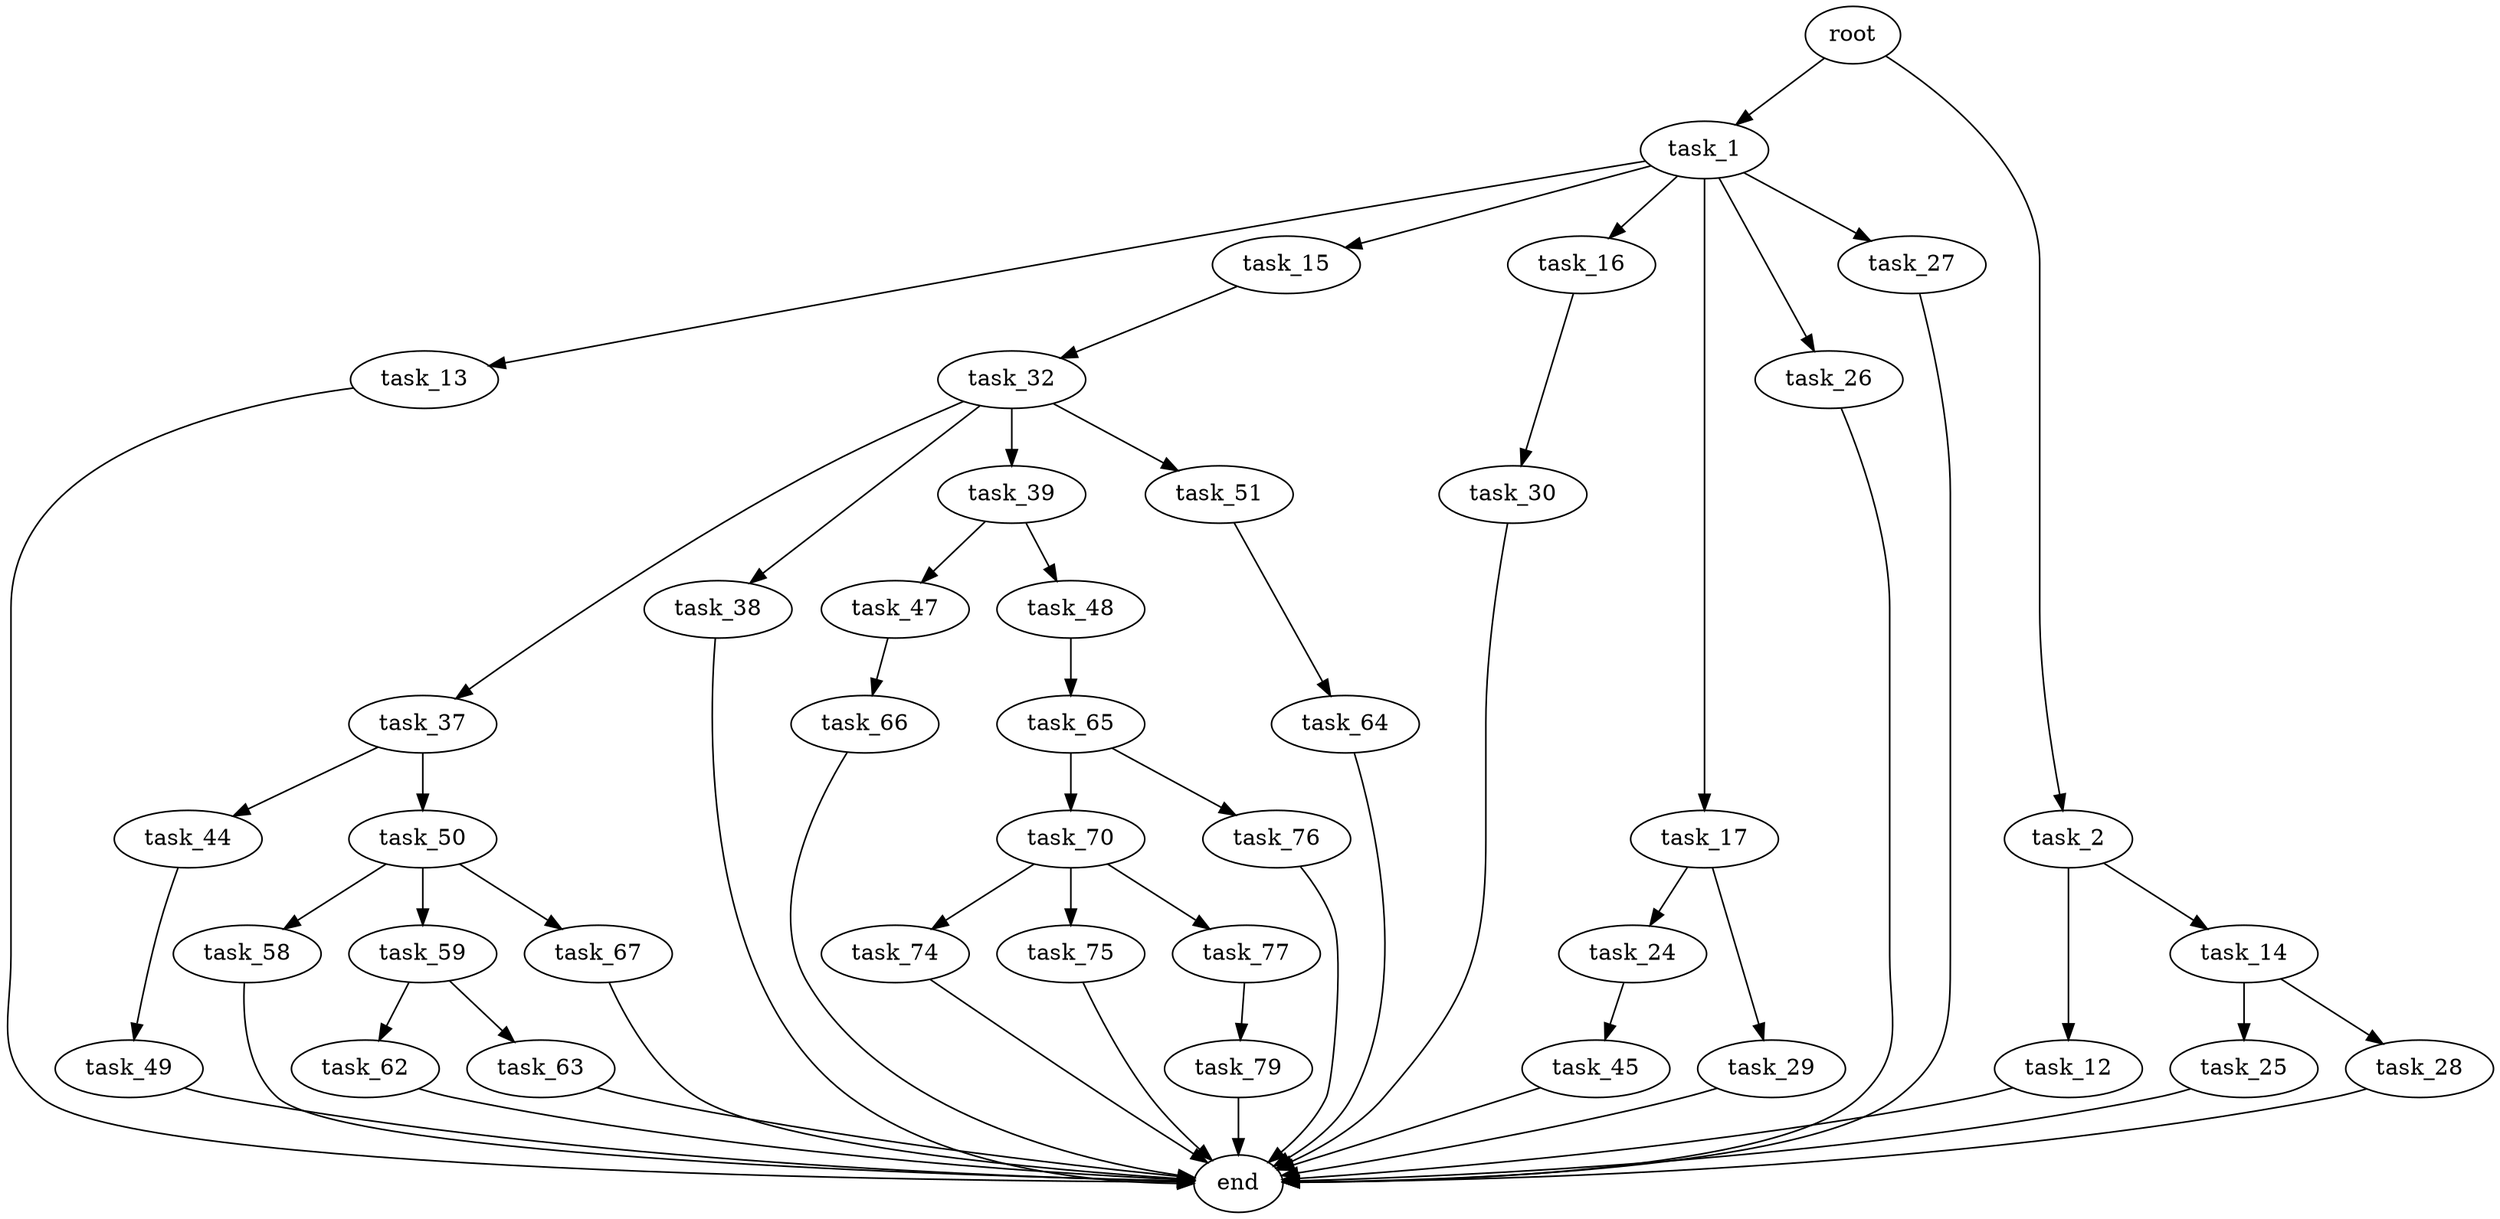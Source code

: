 digraph G {
  root [size="0.000000"];
  task_1 [size="620316894289.000000"];
  task_2 [size="94998085166.000000"];
  task_12 [size="13157594978.000000"];
  task_13 [size="26992967084.000000"];
  task_14 [size="549755813888.000000"];
  task_15 [size="2198991134.000000"];
  task_16 [size="368293445632.000000"];
  task_17 [size="1205153775348.000000"];
  task_24 [size="368293445632.000000"];
  task_25 [size="368293445632.000000"];
  task_26 [size="23713198045.000000"];
  task_27 [size="992484661807.000000"];
  task_28 [size="65041935060.000000"];
  task_29 [size="8589934592.000000"];
  task_30 [size="28991029248.000000"];
  task_32 [size="23907375229.000000"];
  task_37 [size="1943547124.000000"];
  task_38 [size="25427924919.000000"];
  task_39 [size="23892226268.000000"];
  task_44 [size="4842541759.000000"];
  task_45 [size="48780155161.000000"];
  task_47 [size="782757789696.000000"];
  task_48 [size="8306084357.000000"];
  task_49 [size="18678826367.000000"];
  task_50 [size="1872271355.000000"];
  task_51 [size="8589934592.000000"];
  task_58 [size="18456743413.000000"];
  task_59 [size="461591584995.000000"];
  task_62 [size="703224458629.000000"];
  task_63 [size="774053458405.000000"];
  task_64 [size="1073741824000.000000"];
  task_65 [size="1714020814.000000"];
  task_66 [size="12333245725.000000"];
  task_67 [size="5428660281.000000"];
  task_70 [size="248925169588.000000"];
  task_74 [size="782757789696.000000"];
  task_75 [size="1073741824000.000000"];
  task_76 [size="782757789696.000000"];
  task_77 [size="5466367116.000000"];
  task_79 [size="68719476736.000000"];
  end [size="0.000000"];

  root -> task_1 [size="1.000000"];
  root -> task_2 [size="1.000000"];
  task_1 -> task_13 [size="411041792.000000"];
  task_1 -> task_15 [size="411041792.000000"];
  task_1 -> task_16 [size="411041792.000000"];
  task_1 -> task_17 [size="411041792.000000"];
  task_1 -> task_26 [size="411041792.000000"];
  task_1 -> task_27 [size="411041792.000000"];
  task_2 -> task_12 [size="75497472.000000"];
  task_2 -> task_14 [size="75497472.000000"];
  task_12 -> end [size="1.000000"];
  task_13 -> end [size="1.000000"];
  task_14 -> task_25 [size="536870912.000000"];
  task_14 -> task_28 [size="536870912.000000"];
  task_15 -> task_32 [size="209715200.000000"];
  task_16 -> task_30 [size="411041792.000000"];
  task_17 -> task_24 [size="838860800.000000"];
  task_17 -> task_29 [size="838860800.000000"];
  task_24 -> task_45 [size="411041792.000000"];
  task_25 -> end [size="1.000000"];
  task_26 -> end [size="1.000000"];
  task_27 -> end [size="1.000000"];
  task_28 -> end [size="1.000000"];
  task_29 -> end [size="1.000000"];
  task_30 -> end [size="1.000000"];
  task_32 -> task_37 [size="838860800.000000"];
  task_32 -> task_38 [size="838860800.000000"];
  task_32 -> task_39 [size="838860800.000000"];
  task_32 -> task_51 [size="838860800.000000"];
  task_37 -> task_44 [size="75497472.000000"];
  task_37 -> task_50 [size="75497472.000000"];
  task_38 -> end [size="1.000000"];
  task_39 -> task_47 [size="33554432.000000"];
  task_39 -> task_48 [size="33554432.000000"];
  task_44 -> task_49 [size="301989888.000000"];
  task_45 -> end [size="1.000000"];
  task_47 -> task_66 [size="679477248.000000"];
  task_48 -> task_65 [size="209715200.000000"];
  task_49 -> end [size="1.000000"];
  task_50 -> task_58 [size="33554432.000000"];
  task_50 -> task_59 [size="33554432.000000"];
  task_50 -> task_67 [size="33554432.000000"];
  task_51 -> task_64 [size="33554432.000000"];
  task_58 -> end [size="1.000000"];
  task_59 -> task_62 [size="411041792.000000"];
  task_59 -> task_63 [size="411041792.000000"];
  task_62 -> end [size="1.000000"];
  task_63 -> end [size="1.000000"];
  task_64 -> end [size="1.000000"];
  task_65 -> task_70 [size="75497472.000000"];
  task_65 -> task_76 [size="75497472.000000"];
  task_66 -> end [size="1.000000"];
  task_67 -> end [size="1.000000"];
  task_70 -> task_74 [size="209715200.000000"];
  task_70 -> task_75 [size="209715200.000000"];
  task_70 -> task_77 [size="209715200.000000"];
  task_74 -> end [size="1.000000"];
  task_75 -> end [size="1.000000"];
  task_76 -> end [size="1.000000"];
  task_77 -> task_79 [size="209715200.000000"];
  task_79 -> end [size="1.000000"];
}

